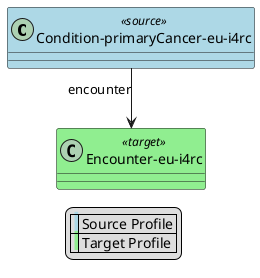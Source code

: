 
@startuml
!define RECTANGLE class
skinparam linetype ortho

skinparam class {
    BackgroundColor<<source>> LightBlue
    BackgroundColor<<target>> LightGreen
}
RECTANGLE ConditionprimaryCancereui4rc as "Condition-primaryCancer-eu-i4rc" <<source>> [[StructureDefinition-Encounter-eu-i4rc.html]]
RECTANGLE Encountereui4rc as "Encounter-eu-i4rc" <<target>> [[StructureDefinition-Encounter-eu-i4rc.html]]
ConditionprimaryCancereui4rc --> Encountereui4rc : "encounter"

legend
  | <back:LightBlue> | Source Profile |
  | <back:LightGreen> | Target Profile |
endlegend

@enduml
